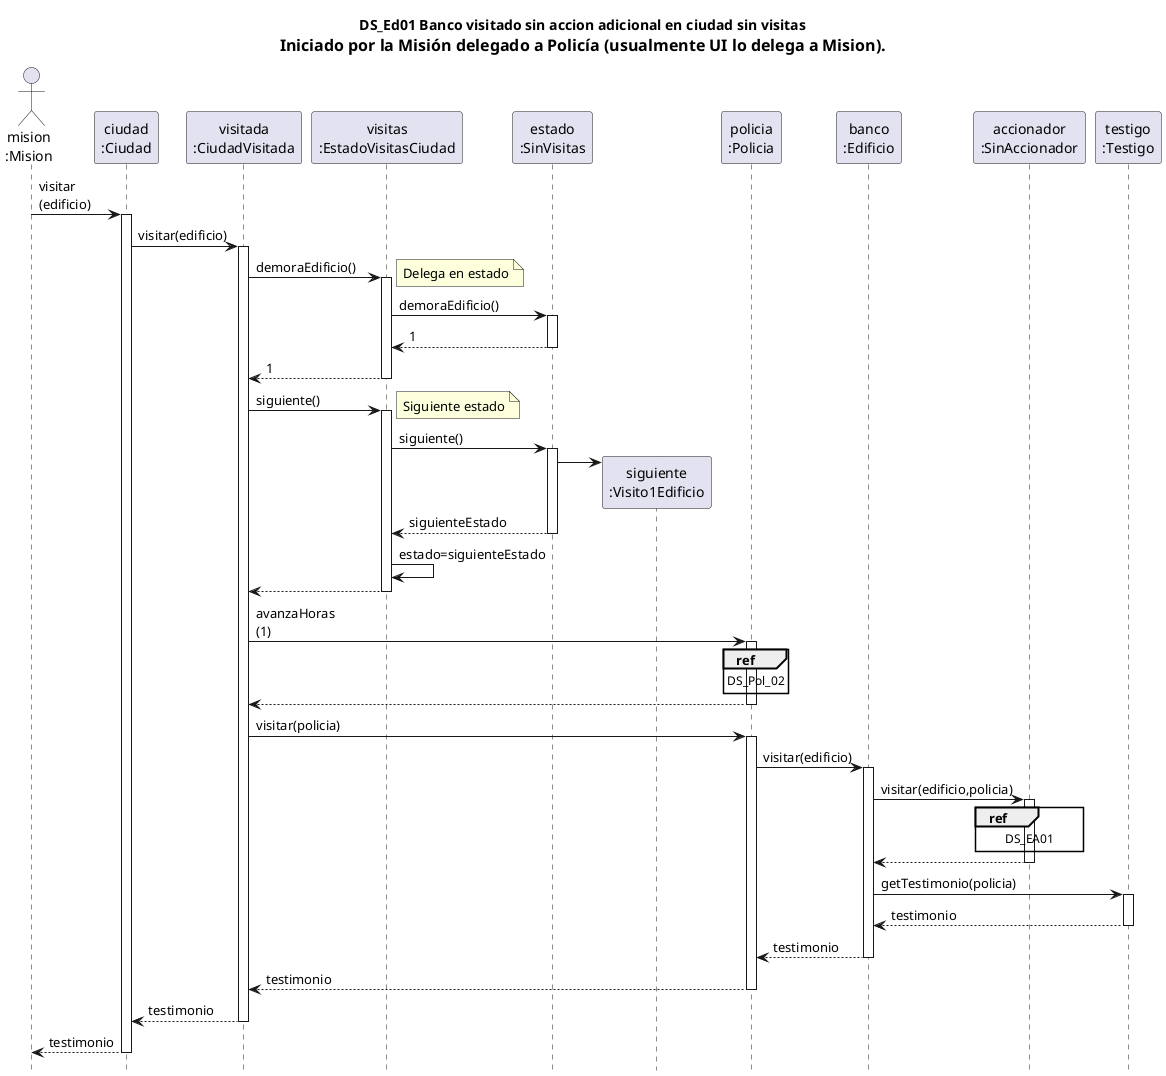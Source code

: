 @startuml ds
hide footbox
!pragma teoz true
skinparam maxMessageSize 200
title DS_Ed01 Banco visitado sin accion adicional en ciudad sin visitas\n<size:16>Iniciado por la Misión delegado a Policía (usualmente UI lo delega a Mision).</size>

actor "mision\n:Mision" as M
participant "ciudad\n:Ciudad" as C
participant "visitada\n:CiudadVisitada" as V
participant "visitas\n:EstadoVisitasCiudad" as N
participant "estado\n:SinVisitas" as i0
participant "siguiente\n:Visito1Edificio" as i1
participant "policia\n:Policia" as P
participant "banco\n:Edificio" as E
participant "accionador\n:SinAccionador" as A
participant "testigo\n:Testigo" as T

M->C++:visitar\n(edificio)
    C->V++:visitar(edificio)
        V->N++:demoraEdificio()
            note right
                Delega en estado
            end note
            N->i0++:demoraEdificio()
            return 1
        return 1

        V->N++:siguiente()
            note right
                Siguiente estado
            end note
            N->i0++:siguiente()
                i0->i1**
            return siguienteEstado
            N->N: estado=siguienteEstado
        return

        V->P++:avanzaHoras\n(1)
            ref over P
                DS_Pol_02
            end ref
        return
        V->P++:visitar(policia)
            P->E++:visitar(edificio)
                E->A++:visitar(edificio,policia)
                    ref over A
                        DS_EA01
                    end ref
                return
                E->T++:getTestimonio(policia)
                return testimonio
            return testimonio
        return testimonio
    return testimonio
return testimonio
@enduml